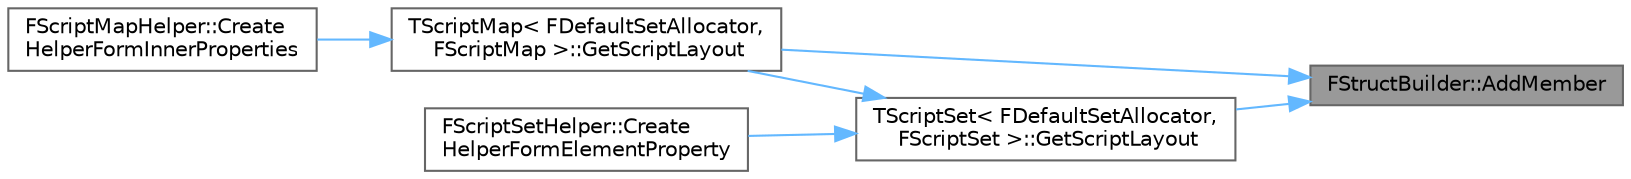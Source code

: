 digraph "FStructBuilder::AddMember"
{
 // INTERACTIVE_SVG=YES
 // LATEX_PDF_SIZE
  bgcolor="transparent";
  edge [fontname=Helvetica,fontsize=10,labelfontname=Helvetica,labelfontsize=10];
  node [fontname=Helvetica,fontsize=10,shape=box,height=0.2,width=0.4];
  rankdir="RL";
  Node1 [id="Node000001",label="FStructBuilder::AddMember",height=0.2,width=0.4,color="gray40", fillcolor="grey60", style="filled", fontcolor="black",tooltip="Adds a new member to the end of the struct."];
  Node1 -> Node2 [id="edge1_Node000001_Node000002",dir="back",color="steelblue1",style="solid",tooltip=" "];
  Node2 [id="Node000002",label="TScriptMap\< FDefaultSetAllocator,\l FScriptMap \>::GetScriptLayout",height=0.2,width=0.4,color="grey40", fillcolor="white", style="filled",URL="$db/d2b/classTScriptMap.html#abc5a77a192bb5e4bbd2b3f59d842e10c",tooltip=" "];
  Node2 -> Node3 [id="edge2_Node000002_Node000003",dir="back",color="steelblue1",style="solid",tooltip=" "];
  Node3 [id="Node000003",label="FScriptMapHelper::Create\lHelperFormInnerProperties",height=0.2,width=0.4,color="grey40", fillcolor="white", style="filled",URL="$d4/d21/classFScriptMapHelper.html#ac92a550933059e9c0ba16b55f308b5e8",tooltip=" "];
  Node1 -> Node4 [id="edge3_Node000001_Node000004",dir="back",color="steelblue1",style="solid",tooltip=" "];
  Node4 [id="Node000004",label="TScriptSet\< FDefaultSetAllocator,\l FScriptSet \>::GetScriptLayout",height=0.2,width=0.4,color="grey40", fillcolor="white", style="filled",URL="$d8/d49/classTScriptSet.html#a9148da70562586cfadca889e5146cd6f",tooltip=" "];
  Node4 -> Node5 [id="edge4_Node000004_Node000005",dir="back",color="steelblue1",style="solid",tooltip=" "];
  Node5 [id="Node000005",label="FScriptSetHelper::Create\lHelperFormElementProperty",height=0.2,width=0.4,color="grey40", fillcolor="white", style="filled",URL="$df/d52/classFScriptSetHelper.html#af95ff858a7c95ad0aff904a79851867c",tooltip=" "];
  Node4 -> Node2 [id="edge5_Node000004_Node000002",dir="back",color="steelblue1",style="solid",tooltip=" "];
}
